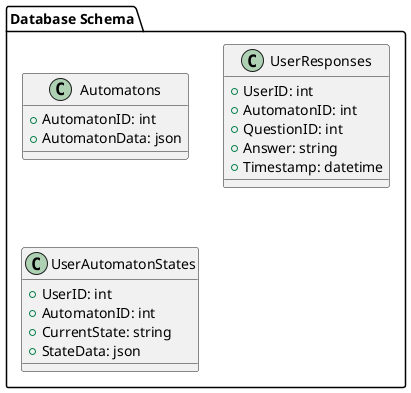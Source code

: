 @startuml
allow_mixing
package "Database Schema" {
    class Automatons {
        + AutomatonID: int
        + AutomatonData: json
    }

    class UserResponses {
        + UserID: int
        + AutomatonID: int
        + QuestionID: int
        + Answer: string
        + Timestamp: datetime
    }

    class UserAutomatonStates {
        + UserID: int
        + AutomatonID: int
        + CurrentState: string
        + StateData: json
    }
}
@enduml
